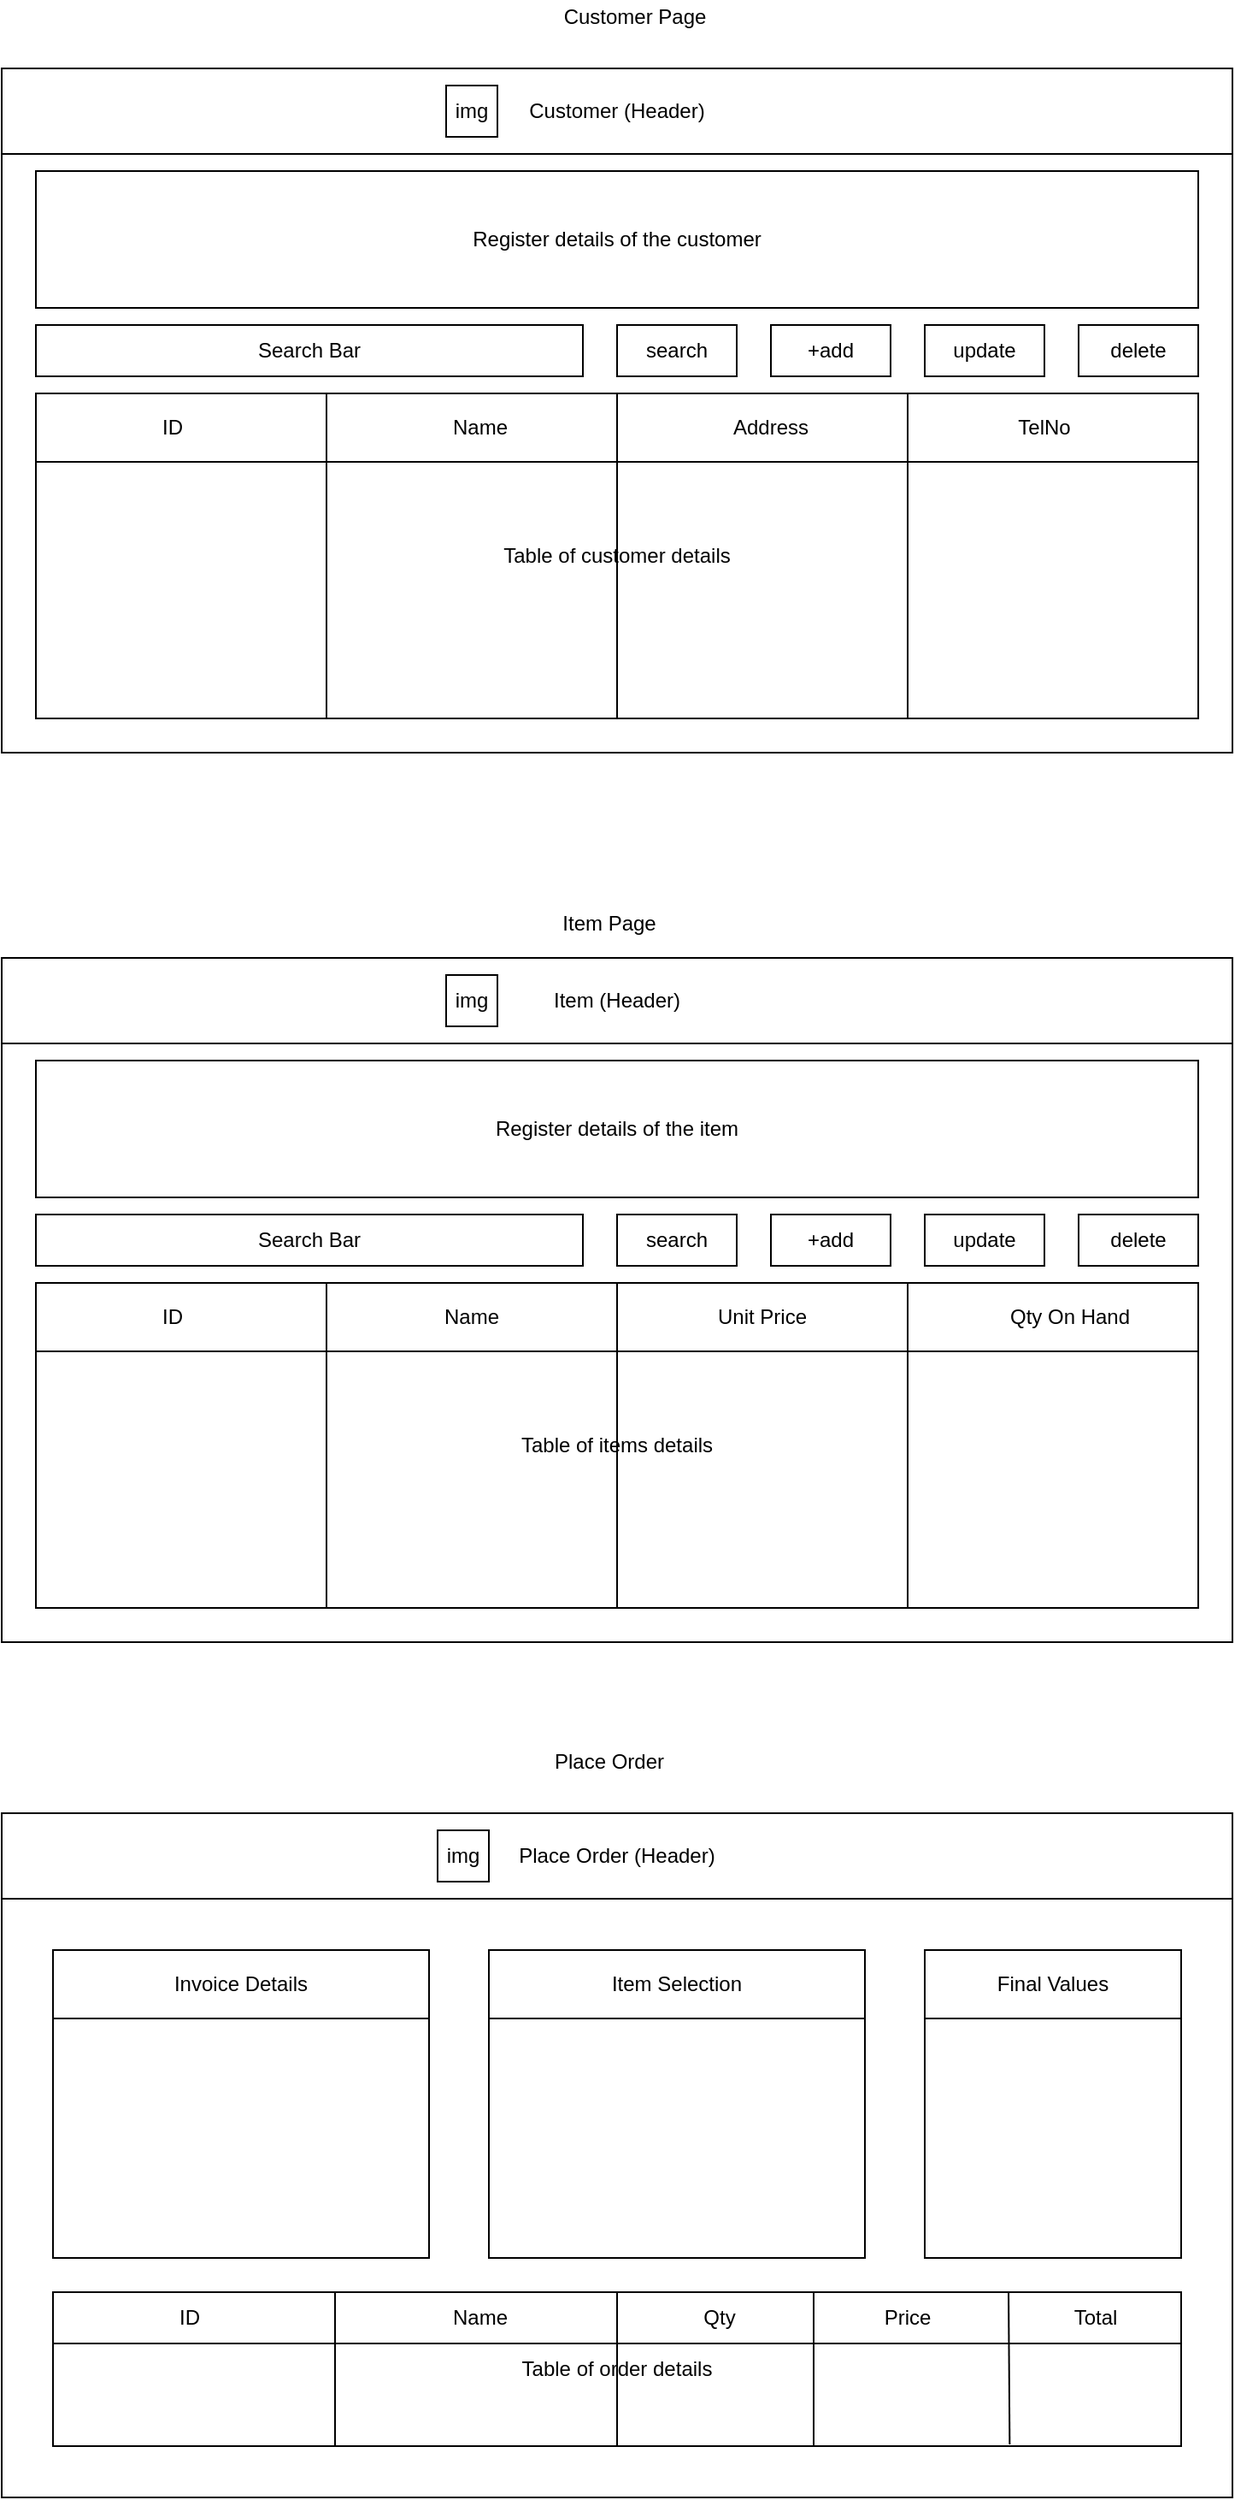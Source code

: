 <mxfile version="13.9.9" type="device"><diagram id="r_P0IALWDlkgo-t-p-3t" name="Page-1"><mxGraphModel dx="1668" dy="2110" grid="1" gridSize="10" guides="1" tooltips="1" connect="1" arrows="1" fold="1" page="0" pageScale="1" pageWidth="1654" pageHeight="2336" math="0" shadow="0"><root><mxCell id="0"/><mxCell id="1" parent="0"/><mxCell id="6gFb9-DUhXruCpSFP6Bz-2" value="" style="rounded=0;whiteSpace=wrap;html=1;" parent="1" vertex="1"><mxGeometry x="-760" y="-1320" width="720" height="400" as="geometry"/></mxCell><mxCell id="6gFb9-DUhXruCpSFP6Bz-3" value="Customer (Header)" style="rounded=0;whiteSpace=wrap;html=1;" parent="1" vertex="1"><mxGeometry x="-760" y="-1320" width="720" height="50" as="geometry"/></mxCell><mxCell id="6gFb9-DUhXruCpSFP6Bz-4" value="img" style="whiteSpace=wrap;html=1;aspect=fixed;" parent="1" vertex="1"><mxGeometry x="-500" y="-1310" width="30" height="30" as="geometry"/></mxCell><mxCell id="6gFb9-DUhXruCpSFP6Bz-5" value="Table of customer details" style="rounded=0;whiteSpace=wrap;html=1;" parent="1" vertex="1"><mxGeometry x="-740" y="-1130" width="680" height="190" as="geometry"/></mxCell><mxCell id="6gFb9-DUhXruCpSFP6Bz-6" value="Register details of the customer" style="rounded=0;whiteSpace=wrap;html=1;" parent="1" vertex="1"><mxGeometry x="-740" y="-1260" width="680" height="80" as="geometry"/></mxCell><mxCell id="6gFb9-DUhXruCpSFP6Bz-7" value="Search Bar" style="rounded=0;whiteSpace=wrap;html=1;" parent="1" vertex="1"><mxGeometry x="-740" y="-1170" width="320" height="30" as="geometry"/></mxCell><mxCell id="6gFb9-DUhXruCpSFP6Bz-9" value="+add" style="rounded=0;whiteSpace=wrap;html=1;" parent="1" vertex="1"><mxGeometry x="-310" y="-1170" width="70" height="30" as="geometry"/></mxCell><mxCell id="6gFb9-DUhXruCpSFP6Bz-11" value="update" style="rounded=0;whiteSpace=wrap;html=1;" parent="1" vertex="1"><mxGeometry x="-220" y="-1170" width="70" height="30" as="geometry"/></mxCell><mxCell id="6gFb9-DUhXruCpSFP6Bz-12" value="delete" style="rounded=0;whiteSpace=wrap;html=1;" parent="1" vertex="1"><mxGeometry x="-130" y="-1170" width="70" height="30" as="geometry"/></mxCell><mxCell id="6gFb9-DUhXruCpSFP6Bz-13" value="" style="rounded=0;whiteSpace=wrap;html=1;" parent="1" vertex="1"><mxGeometry x="-740" y="-1130" width="680" height="40" as="geometry"/></mxCell><mxCell id="6gFb9-DUhXruCpSFP6Bz-14" value="" style="endArrow=none;html=1;exitX=0.25;exitY=1;exitDx=0;exitDy=0;entryX=0.25;entryY=0;entryDx=0;entryDy=0;" parent="1" source="6gFb9-DUhXruCpSFP6Bz-5" target="6gFb9-DUhXruCpSFP6Bz-13" edge="1"><mxGeometry width="50" height="50" relative="1" as="geometry"><mxPoint x="-440" y="-1120" as="sourcePoint"/><mxPoint x="-390" y="-1170" as="targetPoint"/></mxGeometry></mxCell><mxCell id="6gFb9-DUhXruCpSFP6Bz-15" value="" style="endArrow=none;html=1;exitX=0.5;exitY=1;exitDx=0;exitDy=0;entryX=0.5;entryY=0;entryDx=0;entryDy=0;" parent="1" source="6gFb9-DUhXruCpSFP6Bz-5" target="6gFb9-DUhXruCpSFP6Bz-13" edge="1"><mxGeometry width="50" height="50" relative="1" as="geometry"><mxPoint x="-440" y="-1120" as="sourcePoint"/><mxPoint x="-390" y="-1170" as="targetPoint"/></mxGeometry></mxCell><mxCell id="6gFb9-DUhXruCpSFP6Bz-16" value="" style="endArrow=none;html=1;exitX=0.75;exitY=1;exitDx=0;exitDy=0;entryX=0.75;entryY=0;entryDx=0;entryDy=0;" parent="1" source="6gFb9-DUhXruCpSFP6Bz-5" target="6gFb9-DUhXruCpSFP6Bz-13" edge="1"><mxGeometry width="50" height="50" relative="1" as="geometry"><mxPoint x="-440" y="-1120" as="sourcePoint"/><mxPoint x="-390" y="-1170" as="targetPoint"/></mxGeometry></mxCell><mxCell id="6gFb9-DUhXruCpSFP6Bz-17" value="ID" style="text;html=1;strokeColor=none;fillColor=none;align=center;verticalAlign=middle;whiteSpace=wrap;rounded=0;" parent="1" vertex="1"><mxGeometry x="-680" y="-1120" width="40" height="20" as="geometry"/></mxCell><mxCell id="6gFb9-DUhXruCpSFP6Bz-18" value="Name" style="text;html=1;strokeColor=none;fillColor=none;align=center;verticalAlign=middle;whiteSpace=wrap;rounded=0;" parent="1" vertex="1"><mxGeometry x="-500" y="-1120" width="40" height="20" as="geometry"/></mxCell><mxCell id="6gFb9-DUhXruCpSFP6Bz-19" value="Address" style="text;html=1;strokeColor=none;fillColor=none;align=center;verticalAlign=middle;whiteSpace=wrap;rounded=0;" parent="1" vertex="1"><mxGeometry x="-330" y="-1120" width="40" height="20" as="geometry"/></mxCell><mxCell id="6gFb9-DUhXruCpSFP6Bz-20" value="TelNo" style="text;html=1;strokeColor=none;fillColor=none;align=center;verticalAlign=middle;whiteSpace=wrap;rounded=0;" parent="1" vertex="1"><mxGeometry x="-170" y="-1120" width="40" height="20" as="geometry"/></mxCell><mxCell id="Cz393yUlAKPCq6yXHb-Q-1" value="search" style="rounded=0;whiteSpace=wrap;html=1;" vertex="1" parent="1"><mxGeometry x="-400" y="-1170" width="70" height="30" as="geometry"/></mxCell><mxCell id="Cz393yUlAKPCq6yXHb-Q-2" value="Customer (Header)" style="rounded=0;whiteSpace=wrap;html=1;" vertex="1" parent="1"><mxGeometry x="-760" y="-1320" width="720" height="50" as="geometry"/></mxCell><mxCell id="Cz393yUlAKPCq6yXHb-Q-3" value="img" style="whiteSpace=wrap;html=1;aspect=fixed;" vertex="1" parent="1"><mxGeometry x="-500" y="-1310" width="30" height="30" as="geometry"/></mxCell><mxCell id="Cz393yUlAKPCq6yXHb-Q-4" value="Register details of the customer" style="rounded=0;whiteSpace=wrap;html=1;" vertex="1" parent="1"><mxGeometry x="-740" y="-1260" width="680" height="80" as="geometry"/></mxCell><mxCell id="Cz393yUlAKPCq6yXHb-Q-5" value="Search Bar" style="rounded=0;whiteSpace=wrap;html=1;" vertex="1" parent="1"><mxGeometry x="-740" y="-1170" width="320" height="30" as="geometry"/></mxCell><mxCell id="Cz393yUlAKPCq6yXHb-Q-6" value="search" style="rounded=0;whiteSpace=wrap;html=1;" vertex="1" parent="1"><mxGeometry x="-400" y="-1170" width="70" height="30" as="geometry"/></mxCell><mxCell id="Cz393yUlAKPCq6yXHb-Q-7" value="+add" style="rounded=0;whiteSpace=wrap;html=1;" vertex="1" parent="1"><mxGeometry x="-310" y="-1170" width="70" height="30" as="geometry"/></mxCell><mxCell id="Cz393yUlAKPCq6yXHb-Q-8" value="" style="rounded=0;whiteSpace=wrap;html=1;" vertex="1" parent="1"><mxGeometry x="-760" y="-800" width="720" height="400" as="geometry"/></mxCell><mxCell id="Cz393yUlAKPCq6yXHb-Q-9" value="Table of items details" style="rounded=0;whiteSpace=wrap;html=1;" vertex="1" parent="1"><mxGeometry x="-740" y="-610" width="680" height="190" as="geometry"/></mxCell><mxCell id="Cz393yUlAKPCq6yXHb-Q-10" value="update" style="rounded=0;whiteSpace=wrap;html=1;" vertex="1" parent="1"><mxGeometry x="-220" y="-650" width="70" height="30" as="geometry"/></mxCell><mxCell id="Cz393yUlAKPCq6yXHb-Q-11" value="delete" style="rounded=0;whiteSpace=wrap;html=1;" vertex="1" parent="1"><mxGeometry x="-130" y="-650" width="70" height="30" as="geometry"/></mxCell><mxCell id="Cz393yUlAKPCq6yXHb-Q-12" value="Item (Header)" style="rounded=0;whiteSpace=wrap;html=1;" vertex="1" parent="1"><mxGeometry x="-760" y="-800" width="720" height="50" as="geometry"/></mxCell><mxCell id="Cz393yUlAKPCq6yXHb-Q-13" value="img" style="whiteSpace=wrap;html=1;aspect=fixed;" vertex="1" parent="1"><mxGeometry x="-500" y="-790" width="30" height="30" as="geometry"/></mxCell><mxCell id="Cz393yUlAKPCq6yXHb-Q-14" value="Register details of the item" style="rounded=0;whiteSpace=wrap;html=1;" vertex="1" parent="1"><mxGeometry x="-740" y="-740" width="680" height="80" as="geometry"/></mxCell><mxCell id="Cz393yUlAKPCq6yXHb-Q-15" value="Search Bar" style="rounded=0;whiteSpace=wrap;html=1;" vertex="1" parent="1"><mxGeometry x="-740" y="-650" width="320" height="30" as="geometry"/></mxCell><mxCell id="Cz393yUlAKPCq6yXHb-Q-16" value="search" style="rounded=0;whiteSpace=wrap;html=1;" vertex="1" parent="1"><mxGeometry x="-400" y="-650" width="70" height="30" as="geometry"/></mxCell><mxCell id="Cz393yUlAKPCq6yXHb-Q-17" value="+add" style="rounded=0;whiteSpace=wrap;html=1;" vertex="1" parent="1"><mxGeometry x="-310" y="-650" width="70" height="30" as="geometry"/></mxCell><mxCell id="Cz393yUlAKPCq6yXHb-Q-18" value="Customer Page" style="text;html=1;align=center;verticalAlign=middle;resizable=0;points=[];autosize=1;" vertex="1" parent="1"><mxGeometry x="-440" y="-1360" width="100" height="20" as="geometry"/></mxCell><mxCell id="Cz393yUlAKPCq6yXHb-Q-19" value="Item Page" style="text;html=1;align=center;verticalAlign=middle;resizable=0;points=[];autosize=1;" vertex="1" parent="1"><mxGeometry x="-440" y="-830" width="70" height="20" as="geometry"/></mxCell><mxCell id="Cz393yUlAKPCq6yXHb-Q-28" value="" style="rounded=0;whiteSpace=wrap;html=1;" vertex="1" parent="1"><mxGeometry x="-740" y="-610" width="680" height="40" as="geometry"/></mxCell><mxCell id="Cz393yUlAKPCq6yXHb-Q-29" value="" style="endArrow=none;html=1;exitX=0.25;exitY=1;exitDx=0;exitDy=0;entryX=0.25;entryY=0;entryDx=0;entryDy=0;" edge="1" parent="1" source="Cz393yUlAKPCq6yXHb-Q-9" target="Cz393yUlAKPCq6yXHb-Q-28"><mxGeometry width="50" height="50" relative="1" as="geometry"><mxPoint x="-420" y="-600" as="sourcePoint"/><mxPoint x="-370" y="-650" as="targetPoint"/></mxGeometry></mxCell><mxCell id="Cz393yUlAKPCq6yXHb-Q-30" value="" style="endArrow=none;html=1;exitX=0.5;exitY=1;exitDx=0;exitDy=0;entryX=0.5;entryY=0;entryDx=0;entryDy=0;" edge="1" parent="1" source="Cz393yUlAKPCq6yXHb-Q-9" target="Cz393yUlAKPCq6yXHb-Q-28"><mxGeometry width="50" height="50" relative="1" as="geometry"><mxPoint x="-560" y="-410" as="sourcePoint"/><mxPoint x="-560" y="-600" as="targetPoint"/></mxGeometry></mxCell><mxCell id="Cz393yUlAKPCq6yXHb-Q-31" value="" style="endArrow=none;html=1;exitX=0.75;exitY=1;exitDx=0;exitDy=0;entryX=0.75;entryY=0;entryDx=0;entryDy=0;" edge="1" parent="1" source="Cz393yUlAKPCq6yXHb-Q-9" target="Cz393yUlAKPCq6yXHb-Q-28"><mxGeometry width="50" height="50" relative="1" as="geometry"><mxPoint x="-390" y="-410" as="sourcePoint"/><mxPoint x="-390" y="-600" as="targetPoint"/></mxGeometry></mxCell><mxCell id="Cz393yUlAKPCq6yXHb-Q-32" value="ID" style="text;html=1;strokeColor=none;fillColor=none;align=center;verticalAlign=middle;whiteSpace=wrap;rounded=0;" vertex="1" parent="1"><mxGeometry x="-680" y="-600" width="40" height="20" as="geometry"/></mxCell><mxCell id="Cz393yUlAKPCq6yXHb-Q-33" value="Name" style="text;html=1;strokeColor=none;fillColor=none;align=center;verticalAlign=middle;whiteSpace=wrap;rounded=0;" vertex="1" parent="1"><mxGeometry x="-505" y="-600" width="40" height="20" as="geometry"/></mxCell><mxCell id="Cz393yUlAKPCq6yXHb-Q-34" value="Unit Price" style="text;html=1;strokeColor=none;fillColor=none;align=center;verticalAlign=middle;whiteSpace=wrap;rounded=0;" vertex="1" parent="1"><mxGeometry x="-350" y="-600" width="70" height="20" as="geometry"/></mxCell><mxCell id="Cz393yUlAKPCq6yXHb-Q-35" value="Qty On Hand" style="text;html=1;strokeColor=none;fillColor=none;align=center;verticalAlign=middle;whiteSpace=wrap;rounded=0;" vertex="1" parent="1"><mxGeometry x="-180" y="-600" width="90" height="20" as="geometry"/></mxCell><mxCell id="Cz393yUlAKPCq6yXHb-Q-36" value="Place Order" style="text;html=1;align=center;verticalAlign=middle;resizable=0;points=[];autosize=1;" vertex="1" parent="1"><mxGeometry x="-445" y="-340" width="80" height="20" as="geometry"/></mxCell><mxCell id="Cz393yUlAKPCq6yXHb-Q-37" value="" style="rounded=0;whiteSpace=wrap;html=1;" vertex="1" parent="1"><mxGeometry x="-760" y="-300" width="720" height="400" as="geometry"/></mxCell><mxCell id="Cz393yUlAKPCq6yXHb-Q-38" value="Place Order (Header)" style="rounded=0;whiteSpace=wrap;html=1;" vertex="1" parent="1"><mxGeometry x="-760" y="-300" width="720" height="50" as="geometry"/></mxCell><mxCell id="Cz393yUlAKPCq6yXHb-Q-39" value="" style="rounded=0;whiteSpace=wrap;html=1;" vertex="1" parent="1"><mxGeometry x="-730" y="-220" width="220" height="180" as="geometry"/></mxCell><mxCell id="Cz393yUlAKPCq6yXHb-Q-40" value="" style="rounded=0;whiteSpace=wrap;html=1;" vertex="1" parent="1"><mxGeometry x="-475" y="-220" width="220" height="180" as="geometry"/></mxCell><mxCell id="Cz393yUlAKPCq6yXHb-Q-41" value="" style="rounded=0;whiteSpace=wrap;html=1;" vertex="1" parent="1"><mxGeometry x="-220" y="-220" width="150" height="180" as="geometry"/></mxCell><mxCell id="Cz393yUlAKPCq6yXHb-Q-42" value="Table of order details" style="rounded=0;whiteSpace=wrap;html=1;" vertex="1" parent="1"><mxGeometry x="-730" y="-20" width="660" height="90" as="geometry"/></mxCell><mxCell id="Cz393yUlAKPCq6yXHb-Q-43" value="Invoice Details" style="rounded=0;whiteSpace=wrap;html=1;" vertex="1" parent="1"><mxGeometry x="-730" y="-220" width="220" height="40" as="geometry"/></mxCell><mxCell id="Cz393yUlAKPCq6yXHb-Q-44" value="Item Selection" style="rounded=0;whiteSpace=wrap;html=1;" vertex="1" parent="1"><mxGeometry x="-475" y="-220" width="220" height="40" as="geometry"/></mxCell><mxCell id="Cz393yUlAKPCq6yXHb-Q-45" value="Final Values" style="rounded=0;whiteSpace=wrap;html=1;" vertex="1" parent="1"><mxGeometry x="-220" y="-220" width="150" height="40" as="geometry"/></mxCell><mxCell id="Cz393yUlAKPCq6yXHb-Q-46" value="" style="rounded=0;whiteSpace=wrap;html=1;" vertex="1" parent="1"><mxGeometry x="-730" y="-20" width="660" height="30" as="geometry"/></mxCell><mxCell id="Cz393yUlAKPCq6yXHb-Q-47" value="" style="endArrow=none;html=1;exitX=0.25;exitY=1;exitDx=0;exitDy=0;entryX=0.25;entryY=0;entryDx=0;entryDy=0;" edge="1" parent="1" source="Cz393yUlAKPCq6yXHb-Q-42" target="Cz393yUlAKPCq6yXHb-Q-46"><mxGeometry width="50" height="50" relative="1" as="geometry"><mxPoint x="-420" y="150" as="sourcePoint"/><mxPoint x="-370" y="100" as="targetPoint"/></mxGeometry></mxCell><mxCell id="Cz393yUlAKPCq6yXHb-Q-48" value="" style="endArrow=none;html=1;exitX=0.5;exitY=1;exitDx=0;exitDy=0;entryX=0.5;entryY=0;entryDx=0;entryDy=0;" edge="1" parent="1" source="Cz393yUlAKPCq6yXHb-Q-42" target="Cz393yUlAKPCq6yXHb-Q-46"><mxGeometry width="50" height="50" relative="1" as="geometry"><mxPoint x="-634.86" y="80.99" as="sourcePoint"/><mxPoint x="-634.86" y="-10.99" as="targetPoint"/></mxGeometry></mxCell><mxCell id="Cz393yUlAKPCq6yXHb-Q-49" value="" style="endArrow=none;html=1;" edge="1" parent="1"><mxGeometry width="50" height="50" relative="1" as="geometry"><mxPoint x="-285" y="70" as="sourcePoint"/><mxPoint x="-285" y="-20" as="targetPoint"/></mxGeometry></mxCell><mxCell id="Cz393yUlAKPCq6yXHb-Q-50" value="ID" style="text;html=1;strokeColor=none;fillColor=none;align=center;verticalAlign=middle;whiteSpace=wrap;rounded=0;" vertex="1" parent="1"><mxGeometry x="-670" y="-15" width="40" height="20" as="geometry"/></mxCell><mxCell id="Cz393yUlAKPCq6yXHb-Q-51" value="Name" style="text;html=1;strokeColor=none;fillColor=none;align=center;verticalAlign=middle;whiteSpace=wrap;rounded=0;" vertex="1" parent="1"><mxGeometry x="-500" y="-15" width="40" height="20" as="geometry"/></mxCell><mxCell id="Cz393yUlAKPCq6yXHb-Q-52" value="Qty" style="text;html=1;strokeColor=none;fillColor=none;align=center;verticalAlign=middle;whiteSpace=wrap;rounded=0;" vertex="1" parent="1"><mxGeometry x="-360" y="-15" width="40" height="20" as="geometry"/></mxCell><mxCell id="Cz393yUlAKPCq6yXHb-Q-53" value="" style="endArrow=none;html=1;entryX=0.847;entryY=0;entryDx=0;entryDy=0;entryPerimeter=0;exitX=0.848;exitY=0.989;exitDx=0;exitDy=0;exitPerimeter=0;" edge="1" parent="1" source="Cz393yUlAKPCq6yXHb-Q-42" target="Cz393yUlAKPCq6yXHb-Q-46"><mxGeometry width="50" height="50" relative="1" as="geometry"><mxPoint x="-275" y="83" as="sourcePoint"/><mxPoint x="-275.16" y="-7.99" as="targetPoint"/></mxGeometry></mxCell><mxCell id="Cz393yUlAKPCq6yXHb-Q-54" value="Price" style="text;html=1;strokeColor=none;fillColor=none;align=center;verticalAlign=middle;whiteSpace=wrap;rounded=0;" vertex="1" parent="1"><mxGeometry x="-250" y="-15" width="40" height="20" as="geometry"/></mxCell><mxCell id="Cz393yUlAKPCq6yXHb-Q-55" value="Total" style="text;html=1;strokeColor=none;fillColor=none;align=center;verticalAlign=middle;whiteSpace=wrap;rounded=0;" vertex="1" parent="1"><mxGeometry x="-140" y="-15" width="40" height="20" as="geometry"/></mxCell><mxCell id="Cz393yUlAKPCq6yXHb-Q-56" value="img" style="whiteSpace=wrap;html=1;aspect=fixed;" vertex="1" parent="1"><mxGeometry x="-505" y="-290" width="30" height="30" as="geometry"/></mxCell></root></mxGraphModel></diagram></mxfile>